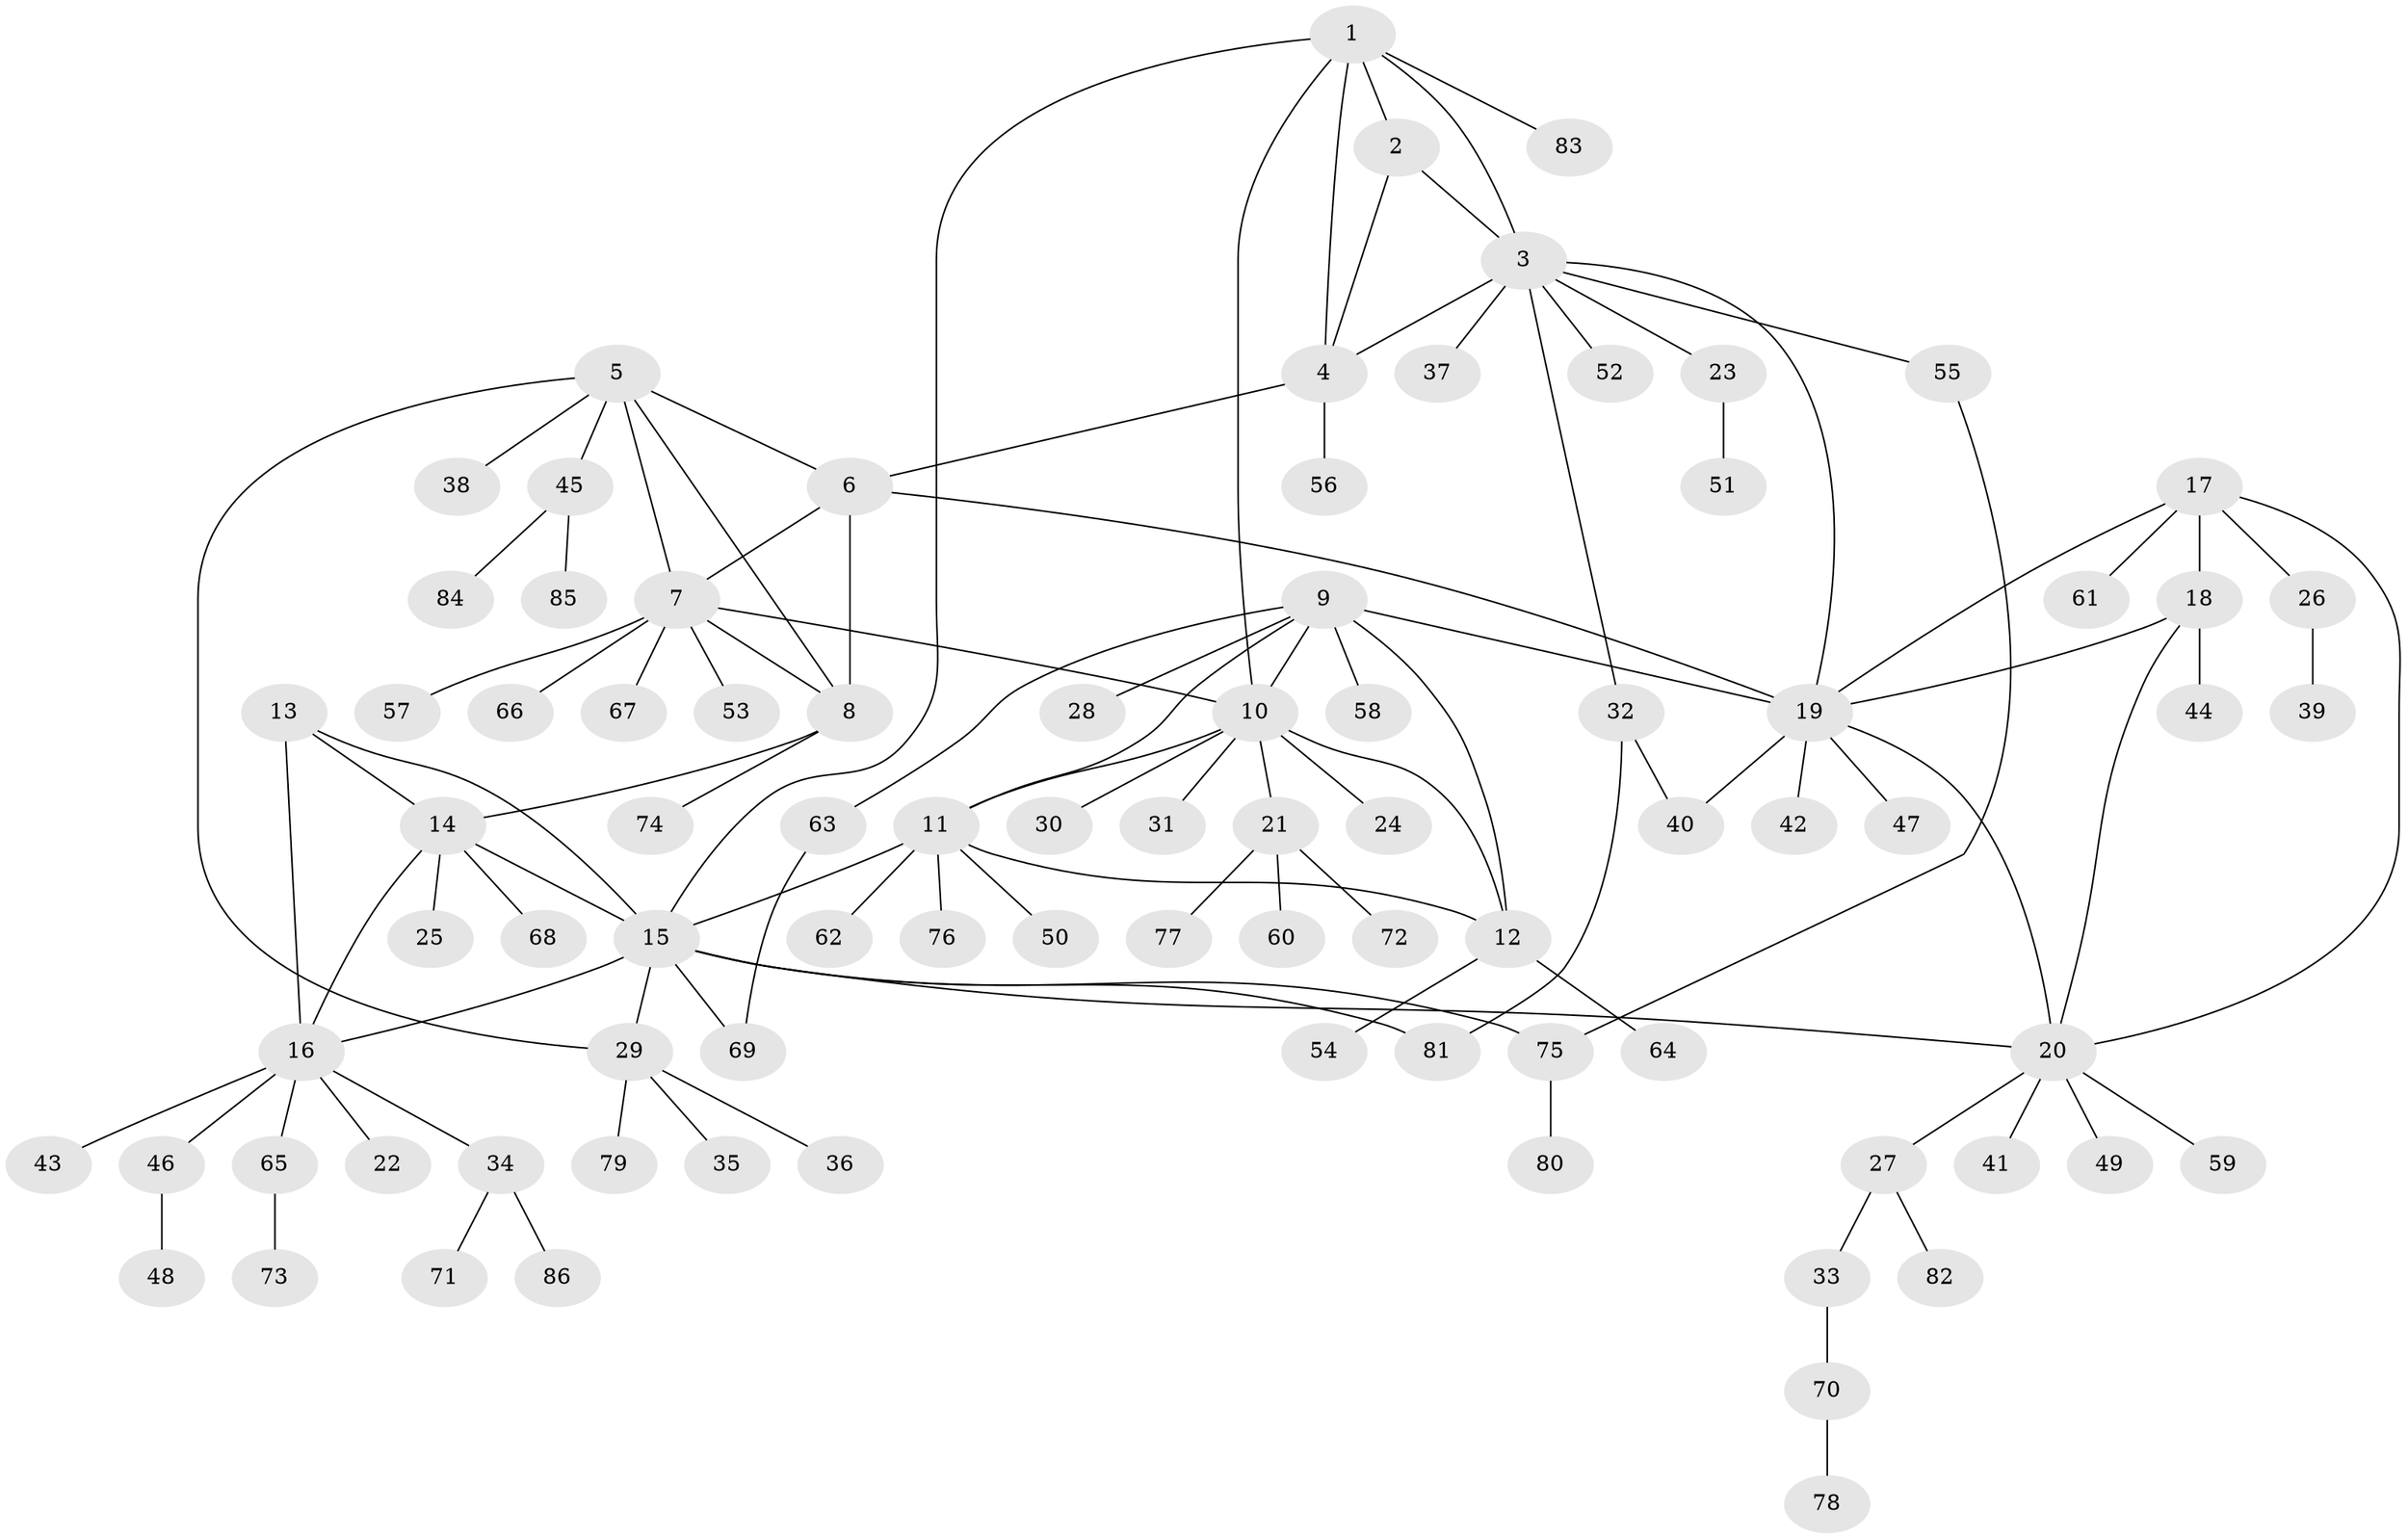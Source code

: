 // coarse degree distribution, {4: 0.15384615384615385, 1: 0.4230769230769231, 6: 0.07692307692307693, 2: 0.19230769230769232, 5: 0.038461538461538464, 3: 0.038461538461538464, 8: 0.038461538461538464, 9: 0.038461538461538464}
// Generated by graph-tools (version 1.1) at 2025/37/03/04/25 23:37:35]
// undirected, 86 vertices, 111 edges
graph export_dot {
  node [color=gray90,style=filled];
  1;
  2;
  3;
  4;
  5;
  6;
  7;
  8;
  9;
  10;
  11;
  12;
  13;
  14;
  15;
  16;
  17;
  18;
  19;
  20;
  21;
  22;
  23;
  24;
  25;
  26;
  27;
  28;
  29;
  30;
  31;
  32;
  33;
  34;
  35;
  36;
  37;
  38;
  39;
  40;
  41;
  42;
  43;
  44;
  45;
  46;
  47;
  48;
  49;
  50;
  51;
  52;
  53;
  54;
  55;
  56;
  57;
  58;
  59;
  60;
  61;
  62;
  63;
  64;
  65;
  66;
  67;
  68;
  69;
  70;
  71;
  72;
  73;
  74;
  75;
  76;
  77;
  78;
  79;
  80;
  81;
  82;
  83;
  84;
  85;
  86;
  1 -- 2;
  1 -- 3;
  1 -- 4;
  1 -- 10;
  1 -- 15;
  1 -- 83;
  2 -- 3;
  2 -- 4;
  3 -- 4;
  3 -- 19;
  3 -- 23;
  3 -- 32;
  3 -- 37;
  3 -- 52;
  3 -- 55;
  4 -- 6;
  4 -- 56;
  5 -- 6;
  5 -- 7;
  5 -- 8;
  5 -- 29;
  5 -- 38;
  5 -- 45;
  6 -- 7;
  6 -- 8;
  6 -- 19;
  7 -- 8;
  7 -- 10;
  7 -- 53;
  7 -- 57;
  7 -- 66;
  7 -- 67;
  8 -- 14;
  8 -- 74;
  9 -- 10;
  9 -- 11;
  9 -- 12;
  9 -- 19;
  9 -- 28;
  9 -- 58;
  9 -- 63;
  10 -- 11;
  10 -- 12;
  10 -- 21;
  10 -- 24;
  10 -- 30;
  10 -- 31;
  11 -- 12;
  11 -- 15;
  11 -- 50;
  11 -- 62;
  11 -- 76;
  12 -- 54;
  12 -- 64;
  13 -- 14;
  13 -- 15;
  13 -- 16;
  14 -- 15;
  14 -- 16;
  14 -- 25;
  14 -- 68;
  15 -- 16;
  15 -- 20;
  15 -- 29;
  15 -- 69;
  15 -- 75;
  15 -- 81;
  16 -- 22;
  16 -- 34;
  16 -- 43;
  16 -- 46;
  16 -- 65;
  17 -- 18;
  17 -- 19;
  17 -- 20;
  17 -- 26;
  17 -- 61;
  18 -- 19;
  18 -- 20;
  18 -- 44;
  19 -- 20;
  19 -- 40;
  19 -- 42;
  19 -- 47;
  20 -- 27;
  20 -- 41;
  20 -- 49;
  20 -- 59;
  21 -- 60;
  21 -- 72;
  21 -- 77;
  23 -- 51;
  26 -- 39;
  27 -- 33;
  27 -- 82;
  29 -- 35;
  29 -- 36;
  29 -- 79;
  32 -- 40;
  32 -- 81;
  33 -- 70;
  34 -- 71;
  34 -- 86;
  45 -- 84;
  45 -- 85;
  46 -- 48;
  55 -- 75;
  63 -- 69;
  65 -- 73;
  70 -- 78;
  75 -- 80;
}
